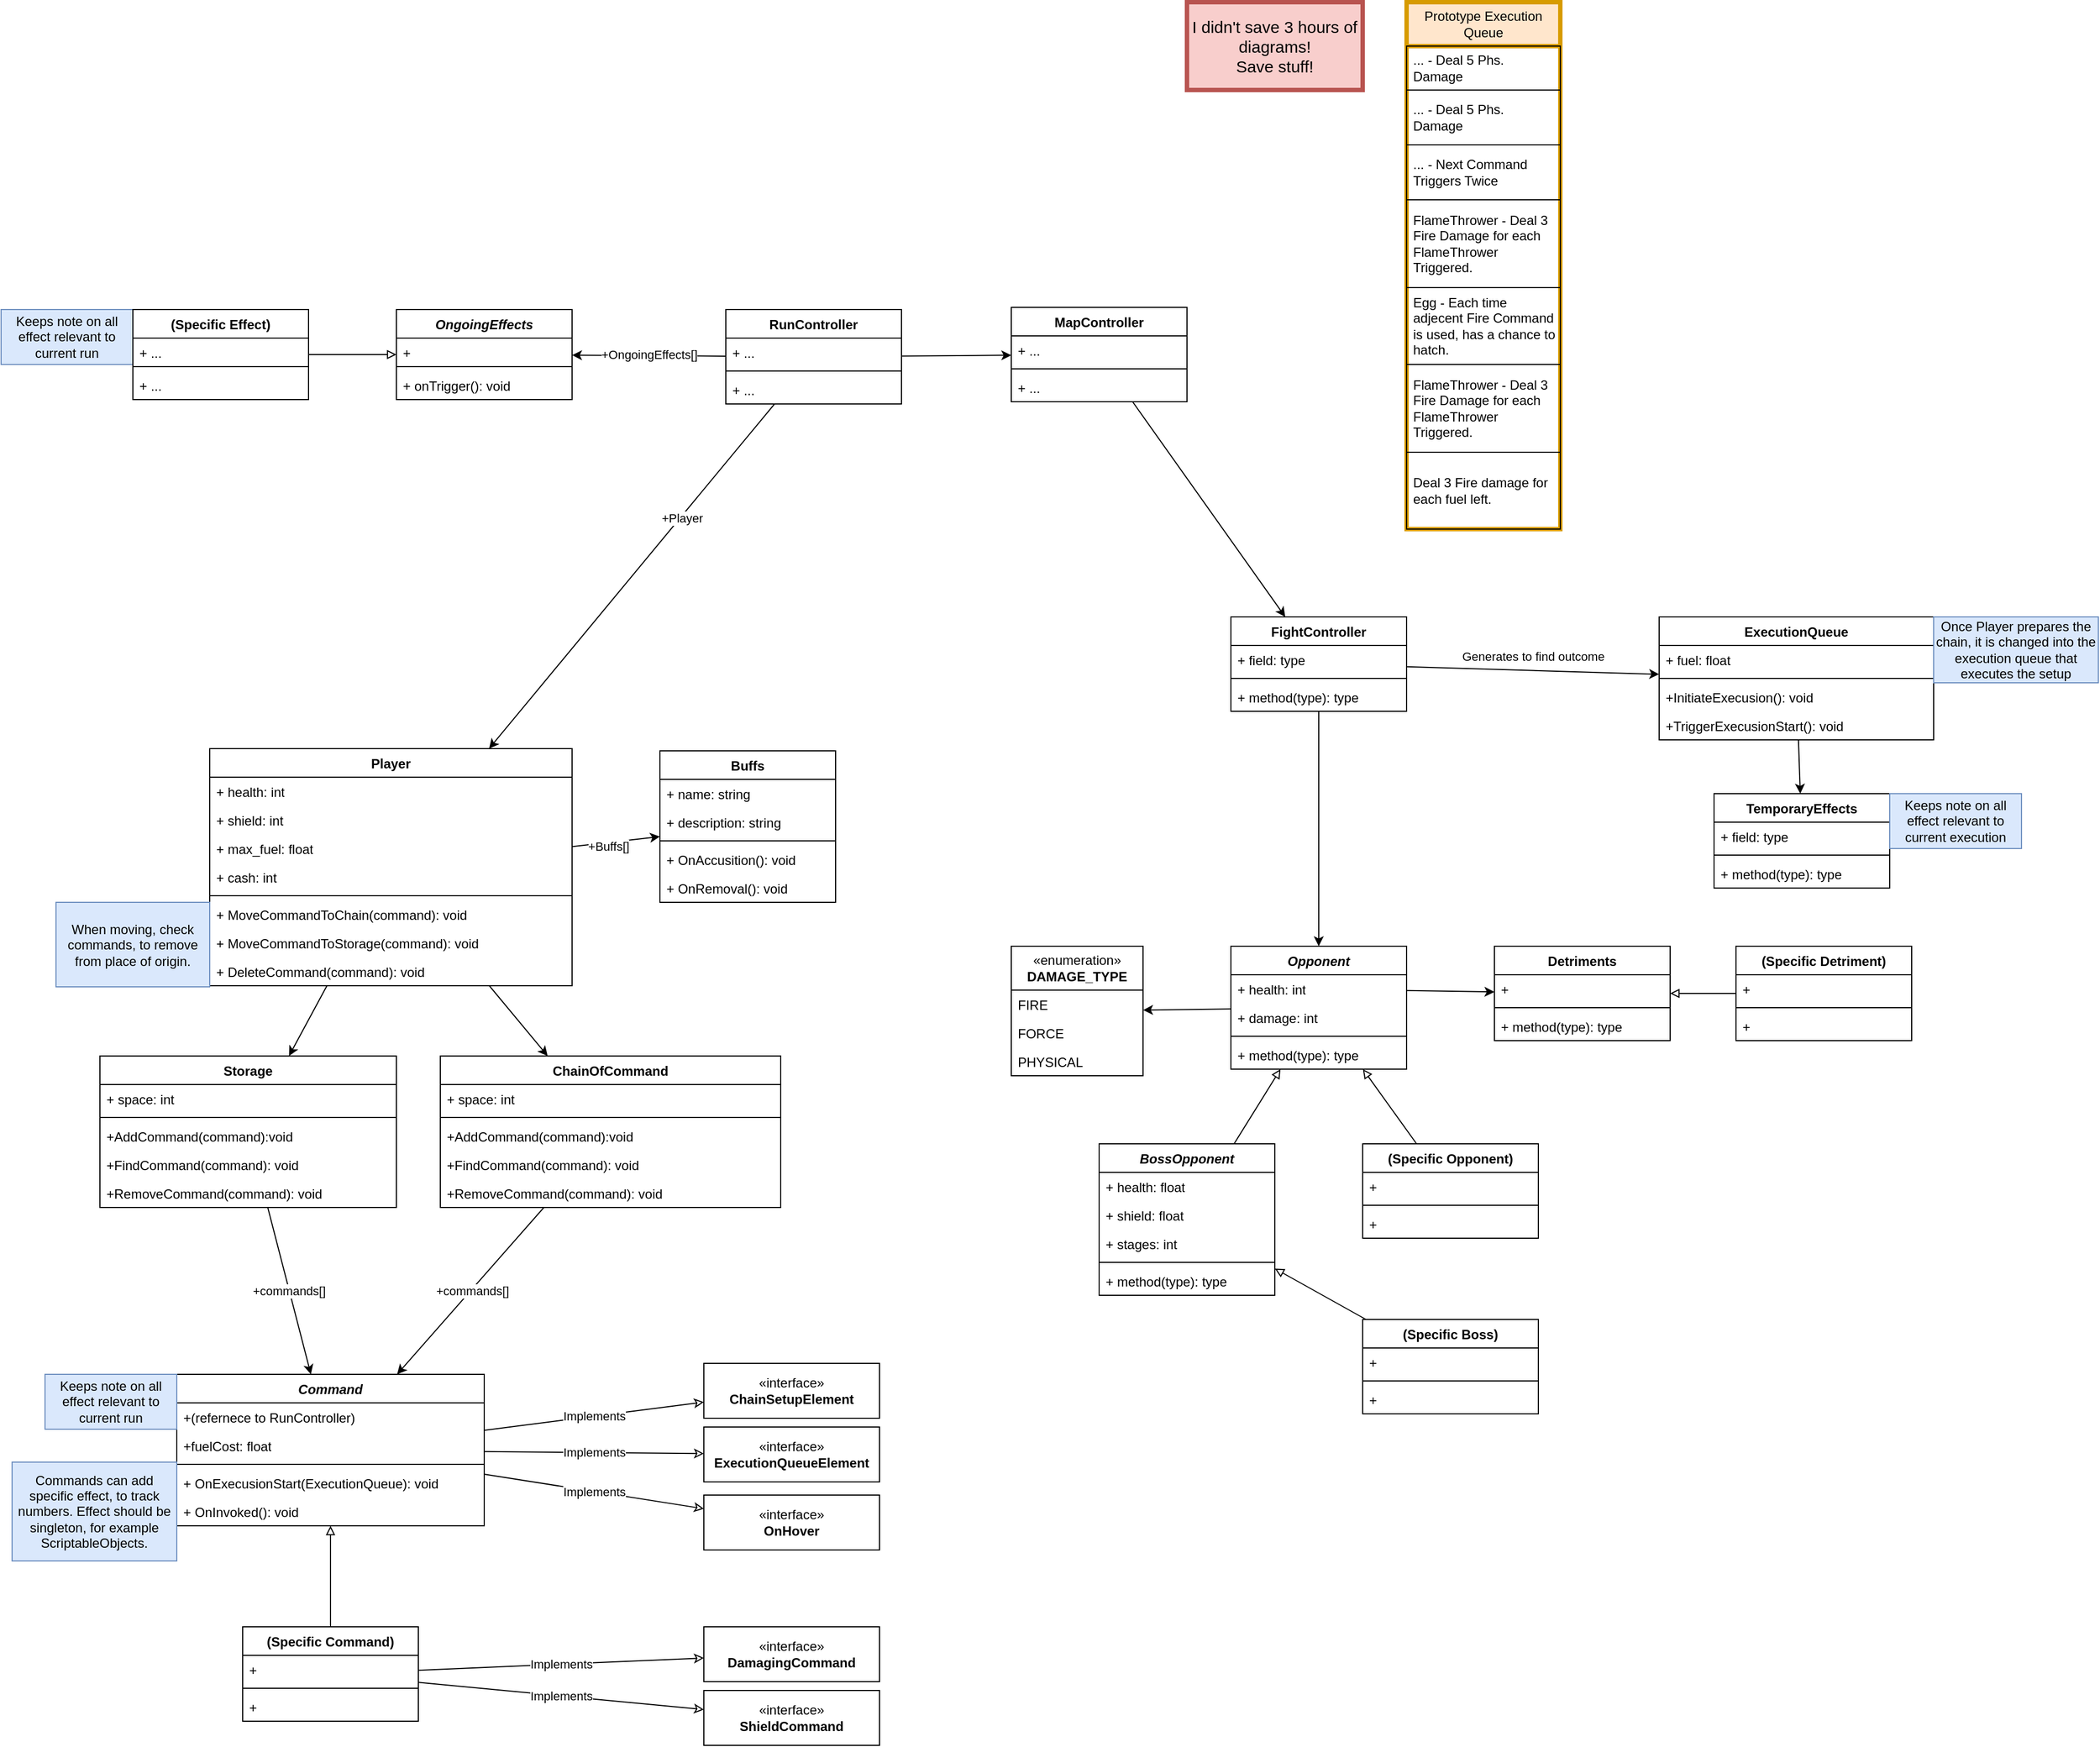 <mxfile version="26.2.9">
  <diagram name="Page-1" id="Q0dL1nY2zGRgUgsLCBUa">
    <mxGraphModel dx="3485" dy="2049" grid="1" gridSize="10" guides="1" tooltips="1" connect="1" arrows="1" fold="1" page="1" pageScale="1" pageWidth="850" pageHeight="1100" math="0" shadow="0">
      <root>
        <mxCell id="0" />
        <mxCell id="1" parent="0" />
        <mxCell id="ZTXEeFlOowGVAZcSI6sb-30" style="rounded=0;orthogonalLoop=1;jettySize=auto;html=1;" edge="1" parent="1" source="gMu1ORTqsSVO2KnYUncU-2" target="gMu1ORTqsSVO2KnYUncU-6">
          <mxGeometry relative="1" as="geometry" />
        </mxCell>
        <mxCell id="gMu1ORTqsSVO2KnYUncU-2" value="ExecutionQueue" style="swimlane;fontStyle=1;align=center;verticalAlign=top;childLayout=stackLayout;horizontal=1;startSize=26;horizontalStack=0;resizeParent=1;resizeParentMax=0;resizeLast=0;collapsible=1;marginBottom=0;whiteSpace=wrap;html=1;" parent="1" vertex="1">
          <mxGeometry x="550" y="520" width="250" height="112" as="geometry" />
        </mxCell>
        <mxCell id="gMu1ORTqsSVO2KnYUncU-3" value="+ fuel: float" style="text;strokeColor=none;fillColor=none;align=left;verticalAlign=top;spacingLeft=4;spacingRight=4;overflow=hidden;rotatable=0;points=[[0,0.5],[1,0.5]];portConstraint=eastwest;whiteSpace=wrap;html=1;" parent="gMu1ORTqsSVO2KnYUncU-2" vertex="1">
          <mxGeometry y="26" width="250" height="26" as="geometry" />
        </mxCell>
        <mxCell id="gMu1ORTqsSVO2KnYUncU-4" value="" style="line;strokeWidth=1;fillColor=none;align=left;verticalAlign=middle;spacingTop=-1;spacingLeft=3;spacingRight=3;rotatable=0;labelPosition=right;points=[];portConstraint=eastwest;strokeColor=inherit;" parent="gMu1ORTqsSVO2KnYUncU-2" vertex="1">
          <mxGeometry y="52" width="250" height="8" as="geometry" />
        </mxCell>
        <mxCell id="ZTXEeFlOowGVAZcSI6sb-95" value="+InitiateExecusion(): void" style="text;strokeColor=none;fillColor=none;align=left;verticalAlign=top;spacingLeft=4;spacingRight=4;overflow=hidden;rotatable=0;points=[[0,0.5],[1,0.5]];portConstraint=eastwest;whiteSpace=wrap;html=1;" vertex="1" parent="gMu1ORTqsSVO2KnYUncU-2">
          <mxGeometry y="60" width="250" height="26" as="geometry" />
        </mxCell>
        <mxCell id="gMu1ORTqsSVO2KnYUncU-5" value="+TriggerExecusionStart(): void" style="text;strokeColor=none;fillColor=none;align=left;verticalAlign=top;spacingLeft=4;spacingRight=4;overflow=hidden;rotatable=0;points=[[0,0.5],[1,0.5]];portConstraint=eastwest;whiteSpace=wrap;html=1;" parent="gMu1ORTqsSVO2KnYUncU-2" vertex="1">
          <mxGeometry y="86" width="250" height="26" as="geometry" />
        </mxCell>
        <mxCell id="gMu1ORTqsSVO2KnYUncU-6" value="&lt;div&gt;TemporaryEffects&lt;/div&gt;" style="swimlane;fontStyle=1;align=center;verticalAlign=top;childLayout=stackLayout;horizontal=1;startSize=26;horizontalStack=0;resizeParent=1;resizeParentMax=0;resizeLast=0;collapsible=1;marginBottom=0;whiteSpace=wrap;html=1;" parent="1" vertex="1">
          <mxGeometry x="600" y="681" width="160" height="86" as="geometry" />
        </mxCell>
        <mxCell id="gMu1ORTqsSVO2KnYUncU-7" value="+ field: type" style="text;strokeColor=none;fillColor=none;align=left;verticalAlign=top;spacingLeft=4;spacingRight=4;overflow=hidden;rotatable=0;points=[[0,0.5],[1,0.5]];portConstraint=eastwest;whiteSpace=wrap;html=1;" parent="gMu1ORTqsSVO2KnYUncU-6" vertex="1">
          <mxGeometry y="26" width="160" height="26" as="geometry" />
        </mxCell>
        <mxCell id="gMu1ORTqsSVO2KnYUncU-8" value="" style="line;strokeWidth=1;fillColor=none;align=left;verticalAlign=middle;spacingTop=-1;spacingLeft=3;spacingRight=3;rotatable=0;labelPosition=right;points=[];portConstraint=eastwest;strokeColor=inherit;" parent="gMu1ORTqsSVO2KnYUncU-6" vertex="1">
          <mxGeometry y="52" width="160" height="8" as="geometry" />
        </mxCell>
        <mxCell id="gMu1ORTqsSVO2KnYUncU-9" value="+ method(type): type" style="text;strokeColor=none;fillColor=none;align=left;verticalAlign=top;spacingLeft=4;spacingRight=4;overflow=hidden;rotatable=0;points=[[0,0.5],[1,0.5]];portConstraint=eastwest;whiteSpace=wrap;html=1;" parent="gMu1ORTqsSVO2KnYUncU-6" vertex="1">
          <mxGeometry y="60" width="160" height="26" as="geometry" />
        </mxCell>
        <mxCell id="ZTXEeFlOowGVAZcSI6sb-26" style="rounded=0;orthogonalLoop=1;jettySize=auto;html=1;" edge="1" parent="1" source="gMu1ORTqsSVO2KnYUncU-10" target="DHiXAqFISTobGFmNKXlk-15">
          <mxGeometry relative="1" as="geometry" />
        </mxCell>
        <mxCell id="ZTXEeFlOowGVAZcSI6sb-90" value="+commands[]" style="edgeLabel;html=1;align=center;verticalAlign=middle;resizable=0;points=[];" vertex="1" connectable="0" parent="ZTXEeFlOowGVAZcSI6sb-26">
          <mxGeometry x="-0.005" y="1" relative="1" as="geometry">
            <mxPoint as="offset" />
          </mxGeometry>
        </mxCell>
        <mxCell id="gMu1ORTqsSVO2KnYUncU-10" value="ChainOfCommand" style="swimlane;fontStyle=1;align=center;verticalAlign=top;childLayout=stackLayout;horizontal=1;startSize=26;horizontalStack=0;resizeParent=1;resizeParentMax=0;resizeLast=0;collapsible=1;marginBottom=0;whiteSpace=wrap;html=1;" parent="1" vertex="1">
          <mxGeometry x="-560" y="920" width="310" height="138" as="geometry" />
        </mxCell>
        <mxCell id="gMu1ORTqsSVO2KnYUncU-20" value="+ space: int" style="text;strokeColor=none;fillColor=none;align=left;verticalAlign=top;spacingLeft=4;spacingRight=4;overflow=hidden;rotatable=0;points=[[0,0.5],[1,0.5]];portConstraint=eastwest;whiteSpace=wrap;html=1;" parent="gMu1ORTqsSVO2KnYUncU-10" vertex="1">
          <mxGeometry y="26" width="310" height="26" as="geometry" />
        </mxCell>
        <mxCell id="gMu1ORTqsSVO2KnYUncU-12" value="" style="line;strokeWidth=1;fillColor=none;align=left;verticalAlign=middle;spacingTop=-1;spacingLeft=3;spacingRight=3;rotatable=0;labelPosition=right;points=[];portConstraint=eastwest;strokeColor=inherit;" parent="gMu1ORTqsSVO2KnYUncU-10" vertex="1">
          <mxGeometry y="52" width="310" height="8" as="geometry" />
        </mxCell>
        <mxCell id="ZTXEeFlOowGVAZcSI6sb-91" value="+AddCommand(command):void" style="text;strokeColor=none;fillColor=none;align=left;verticalAlign=top;spacingLeft=4;spacingRight=4;overflow=hidden;rotatable=0;points=[[0,0.5],[1,0.5]];portConstraint=eastwest;whiteSpace=wrap;html=1;" vertex="1" parent="gMu1ORTqsSVO2KnYUncU-10">
          <mxGeometry y="60" width="310" height="26" as="geometry" />
        </mxCell>
        <mxCell id="ZTXEeFlOowGVAZcSI6sb-94" value="+FindCommand(command): void" style="text;strokeColor=none;fillColor=none;align=left;verticalAlign=top;spacingLeft=4;spacingRight=4;overflow=hidden;rotatable=0;points=[[0,0.5],[1,0.5]];portConstraint=eastwest;whiteSpace=wrap;html=1;" vertex="1" parent="gMu1ORTqsSVO2KnYUncU-10">
          <mxGeometry y="86" width="310" height="26" as="geometry" />
        </mxCell>
        <mxCell id="gMu1ORTqsSVO2KnYUncU-13" value="+RemoveCommand(command): void" style="text;strokeColor=none;fillColor=none;align=left;verticalAlign=top;spacingLeft=4;spacingRight=4;overflow=hidden;rotatable=0;points=[[0,0.5],[1,0.5]];portConstraint=eastwest;whiteSpace=wrap;html=1;" parent="gMu1ORTqsSVO2KnYUncU-10" vertex="1">
          <mxGeometry y="112" width="310" height="26" as="geometry" />
        </mxCell>
        <mxCell id="gMu1ORTqsSVO2KnYUncU-14" value="I didn&#39;t save 3 hours of diagrams! &lt;br&gt;Save stuff!" style="html=1;whiteSpace=wrap;fillColor=#f8cecc;strokeColor=#b85450;strokeWidth=4;fontSize=15;" parent="1" vertex="1">
          <mxGeometry x="120" y="-40" width="160" height="80" as="geometry" />
        </mxCell>
        <mxCell id="ZTXEeFlOowGVAZcSI6sb-9" style="rounded=0;orthogonalLoop=1;jettySize=auto;html=1;" edge="1" parent="1" source="gMu1ORTqsSVO2KnYUncU-15" target="gMu1ORTqsSVO2KnYUncU-31">
          <mxGeometry relative="1" as="geometry" />
        </mxCell>
        <mxCell id="ZTXEeFlOowGVAZcSI6sb-29" value="Generates to find outcome " style="rounded=0;orthogonalLoop=1;jettySize=auto;html=1;" edge="1" parent="1" source="gMu1ORTqsSVO2KnYUncU-15" target="gMu1ORTqsSVO2KnYUncU-2">
          <mxGeometry y="13" relative="1" as="geometry">
            <mxPoint as="offset" />
          </mxGeometry>
        </mxCell>
        <mxCell id="gMu1ORTqsSVO2KnYUncU-15" value="FightController" style="swimlane;fontStyle=1;align=center;verticalAlign=top;childLayout=stackLayout;horizontal=1;startSize=26;horizontalStack=0;resizeParent=1;resizeParentMax=0;resizeLast=0;collapsible=1;marginBottom=0;whiteSpace=wrap;html=1;" parent="1" vertex="1">
          <mxGeometry x="160" y="520" width="160" height="86" as="geometry" />
        </mxCell>
        <mxCell id="gMu1ORTqsSVO2KnYUncU-16" value="+ field: type" style="text;strokeColor=none;fillColor=none;align=left;verticalAlign=top;spacingLeft=4;spacingRight=4;overflow=hidden;rotatable=0;points=[[0,0.5],[1,0.5]];portConstraint=eastwest;whiteSpace=wrap;html=1;" parent="gMu1ORTqsSVO2KnYUncU-15" vertex="1">
          <mxGeometry y="26" width="160" height="26" as="geometry" />
        </mxCell>
        <mxCell id="gMu1ORTqsSVO2KnYUncU-17" value="" style="line;strokeWidth=1;fillColor=none;align=left;verticalAlign=middle;spacingTop=-1;spacingLeft=3;spacingRight=3;rotatable=0;labelPosition=right;points=[];portConstraint=eastwest;strokeColor=inherit;" parent="gMu1ORTqsSVO2KnYUncU-15" vertex="1">
          <mxGeometry y="52" width="160" height="8" as="geometry" />
        </mxCell>
        <mxCell id="gMu1ORTqsSVO2KnYUncU-18" value="+ method(type): type" style="text;strokeColor=none;fillColor=none;align=left;verticalAlign=top;spacingLeft=4;spacingRight=4;overflow=hidden;rotatable=0;points=[[0,0.5],[1,0.5]];portConstraint=eastwest;whiteSpace=wrap;html=1;" parent="gMu1ORTqsSVO2KnYUncU-15" vertex="1">
          <mxGeometry y="60" width="160" height="26" as="geometry" />
        </mxCell>
        <mxCell id="ZTXEeFlOowGVAZcSI6sb-25" value="+commands[]" style="rounded=0;orthogonalLoop=1;jettySize=auto;html=1;" edge="1" parent="1" source="gMu1ORTqsSVO2KnYUncU-19" target="DHiXAqFISTobGFmNKXlk-15">
          <mxGeometry relative="1" as="geometry" />
        </mxCell>
        <mxCell id="gMu1ORTqsSVO2KnYUncU-19" value="Storage" style="swimlane;fontStyle=1;align=center;verticalAlign=top;childLayout=stackLayout;horizontal=1;startSize=26;horizontalStack=0;resizeParent=1;resizeParentMax=0;resizeLast=0;collapsible=1;marginBottom=0;whiteSpace=wrap;html=1;" parent="1" vertex="1">
          <mxGeometry x="-870" y="920" width="270" height="138" as="geometry" />
        </mxCell>
        <mxCell id="DHiXAqFISTobGFmNKXlk-23" value="+ space: int" style="text;strokeColor=none;fillColor=none;align=left;verticalAlign=top;spacingLeft=4;spacingRight=4;overflow=hidden;rotatable=0;points=[[0,0.5],[1,0.5]];portConstraint=eastwest;whiteSpace=wrap;html=1;" parent="gMu1ORTqsSVO2KnYUncU-19" vertex="1">
          <mxGeometry y="26" width="270" height="26" as="geometry" />
        </mxCell>
        <mxCell id="gMu1ORTqsSVO2KnYUncU-21" value="" style="line;strokeWidth=1;fillColor=none;align=left;verticalAlign=middle;spacingTop=-1;spacingLeft=3;spacingRight=3;rotatable=0;labelPosition=right;points=[];portConstraint=eastwest;strokeColor=inherit;" parent="gMu1ORTqsSVO2KnYUncU-19" vertex="1">
          <mxGeometry y="52" width="270" height="8" as="geometry" />
        </mxCell>
        <mxCell id="gMu1ORTqsSVO2KnYUncU-22" value="+AddCommand(command):void" style="text;strokeColor=none;fillColor=none;align=left;verticalAlign=top;spacingLeft=4;spacingRight=4;overflow=hidden;rotatable=0;points=[[0,0.5],[1,0.5]];portConstraint=eastwest;whiteSpace=wrap;html=1;" parent="gMu1ORTqsSVO2KnYUncU-19" vertex="1">
          <mxGeometry y="60" width="270" height="26" as="geometry" />
        </mxCell>
        <mxCell id="ZTXEeFlOowGVAZcSI6sb-92" value="+FindCommand(command): void" style="text;strokeColor=none;fillColor=none;align=left;verticalAlign=top;spacingLeft=4;spacingRight=4;overflow=hidden;rotatable=0;points=[[0,0.5],[1,0.5]];portConstraint=eastwest;whiteSpace=wrap;html=1;" vertex="1" parent="gMu1ORTqsSVO2KnYUncU-19">
          <mxGeometry y="86" width="270" height="26" as="geometry" />
        </mxCell>
        <mxCell id="ZTXEeFlOowGVAZcSI6sb-93" value="+RemoveCommand(command): void" style="text;strokeColor=none;fillColor=none;align=left;verticalAlign=top;spacingLeft=4;spacingRight=4;overflow=hidden;rotatable=0;points=[[0,0.5],[1,0.5]];portConstraint=eastwest;whiteSpace=wrap;html=1;" vertex="1" parent="gMu1ORTqsSVO2KnYUncU-19">
          <mxGeometry y="112" width="270" height="26" as="geometry" />
        </mxCell>
        <mxCell id="ZTXEeFlOowGVAZcSI6sb-27" style="rounded=0;orthogonalLoop=1;jettySize=auto;html=1;" edge="1" parent="1" source="gMu1ORTqsSVO2KnYUncU-31" target="DHiXAqFISTobGFmNKXlk-9">
          <mxGeometry relative="1" as="geometry" />
        </mxCell>
        <mxCell id="gMu1ORTqsSVO2KnYUncU-31" value="&lt;i&gt;Opponent&lt;/i&gt;" style="swimlane;fontStyle=1;align=center;verticalAlign=top;childLayout=stackLayout;horizontal=1;startSize=26;horizontalStack=0;resizeParent=1;resizeParentMax=0;resizeLast=0;collapsible=1;marginBottom=0;whiteSpace=wrap;html=1;" parent="1" vertex="1">
          <mxGeometry x="160" y="820" width="160" height="112" as="geometry" />
        </mxCell>
        <mxCell id="gMu1ORTqsSVO2KnYUncU-32" value="+ health: int" style="text;strokeColor=none;fillColor=none;align=left;verticalAlign=top;spacingLeft=4;spacingRight=4;overflow=hidden;rotatable=0;points=[[0,0.5],[1,0.5]];portConstraint=eastwest;whiteSpace=wrap;html=1;" parent="gMu1ORTqsSVO2KnYUncU-31" vertex="1">
          <mxGeometry y="26" width="160" height="26" as="geometry" />
        </mxCell>
        <mxCell id="DHiXAqFISTobGFmNKXlk-8" value="+ damage: int" style="text;strokeColor=none;fillColor=none;align=left;verticalAlign=top;spacingLeft=4;spacingRight=4;overflow=hidden;rotatable=0;points=[[0,0.5],[1,0.5]];portConstraint=eastwest;whiteSpace=wrap;html=1;" parent="gMu1ORTqsSVO2KnYUncU-31" vertex="1">
          <mxGeometry y="52" width="160" height="26" as="geometry" />
        </mxCell>
        <mxCell id="gMu1ORTqsSVO2KnYUncU-33" value="" style="line;strokeWidth=1;fillColor=none;align=left;verticalAlign=middle;spacingTop=-1;spacingLeft=3;spacingRight=3;rotatable=0;labelPosition=right;points=[];portConstraint=eastwest;strokeColor=inherit;" parent="gMu1ORTqsSVO2KnYUncU-31" vertex="1">
          <mxGeometry y="78" width="160" height="8" as="geometry" />
        </mxCell>
        <mxCell id="gMu1ORTqsSVO2KnYUncU-34" value="+ method(type): type" style="text;strokeColor=none;fillColor=none;align=left;verticalAlign=top;spacingLeft=4;spacingRight=4;overflow=hidden;rotatable=0;points=[[0,0.5],[1,0.5]];portConstraint=eastwest;whiteSpace=wrap;html=1;" parent="gMu1ORTqsSVO2KnYUncU-31" vertex="1">
          <mxGeometry y="86" width="160" height="26" as="geometry" />
        </mxCell>
        <mxCell id="ZTXEeFlOowGVAZcSI6sb-22" style="rounded=0;orthogonalLoop=1;jettySize=auto;html=1;" edge="1" parent="1" source="gMu1ORTqsSVO2KnYUncU-35" target="DHiXAqFISTobGFmNKXlk-24">
          <mxGeometry relative="1" as="geometry" />
        </mxCell>
        <mxCell id="ZTXEeFlOowGVAZcSI6sb-89" value="+Buffs[]" style="edgeLabel;html=1;align=center;verticalAlign=middle;resizable=0;points=[];" vertex="1" connectable="0" parent="ZTXEeFlOowGVAZcSI6sb-22">
          <mxGeometry x="-0.191" y="-3" relative="1" as="geometry">
            <mxPoint as="offset" />
          </mxGeometry>
        </mxCell>
        <mxCell id="ZTXEeFlOowGVAZcSI6sb-23" style="rounded=0;orthogonalLoop=1;jettySize=auto;html=1;" edge="1" parent="1" source="gMu1ORTqsSVO2KnYUncU-35" target="gMu1ORTqsSVO2KnYUncU-19">
          <mxGeometry relative="1" as="geometry" />
        </mxCell>
        <mxCell id="ZTXEeFlOowGVAZcSI6sb-24" style="rounded=0;orthogonalLoop=1;jettySize=auto;html=1;" edge="1" parent="1" source="gMu1ORTqsSVO2KnYUncU-35" target="gMu1ORTqsSVO2KnYUncU-10">
          <mxGeometry relative="1" as="geometry" />
        </mxCell>
        <mxCell id="gMu1ORTqsSVO2KnYUncU-35" value="&lt;div&gt;Player&lt;/div&gt;" style="swimlane;fontStyle=1;align=center;verticalAlign=top;childLayout=stackLayout;horizontal=1;startSize=26;horizontalStack=0;resizeParent=1;resizeParentMax=0;resizeLast=0;collapsible=1;marginBottom=0;whiteSpace=wrap;html=1;" parent="1" vertex="1">
          <mxGeometry x="-770" y="640" width="330" height="216" as="geometry" />
        </mxCell>
        <mxCell id="DHiXAqFISTobGFmNKXlk-20" value="+ health: int" style="text;strokeColor=none;fillColor=none;align=left;verticalAlign=top;spacingLeft=4;spacingRight=4;overflow=hidden;rotatable=0;points=[[0,0.5],[1,0.5]];portConstraint=eastwest;whiteSpace=wrap;html=1;" parent="gMu1ORTqsSVO2KnYUncU-35" vertex="1">
          <mxGeometry y="26" width="330" height="26" as="geometry" />
        </mxCell>
        <mxCell id="DHiXAqFISTobGFmNKXlk-22" value="+ shield: int" style="text;strokeColor=none;fillColor=none;align=left;verticalAlign=top;spacingLeft=4;spacingRight=4;overflow=hidden;rotatable=0;points=[[0,0.5],[1,0.5]];portConstraint=eastwest;whiteSpace=wrap;html=1;" parent="gMu1ORTqsSVO2KnYUncU-35" vertex="1">
          <mxGeometry y="52" width="330" height="26" as="geometry" />
        </mxCell>
        <mxCell id="DHiXAqFISTobGFmNKXlk-21" value="+ max_fuel: float" style="text;strokeColor=none;fillColor=none;align=left;verticalAlign=top;spacingLeft=4;spacingRight=4;overflow=hidden;rotatable=0;points=[[0,0.5],[1,0.5]];portConstraint=eastwest;whiteSpace=wrap;html=1;" parent="gMu1ORTqsSVO2KnYUncU-35" vertex="1">
          <mxGeometry y="78" width="330" height="26" as="geometry" />
        </mxCell>
        <mxCell id="gMu1ORTqsSVO2KnYUncU-36" value="+ cash: int" style="text;strokeColor=none;fillColor=none;align=left;verticalAlign=top;spacingLeft=4;spacingRight=4;overflow=hidden;rotatable=0;points=[[0,0.5],[1,0.5]];portConstraint=eastwest;whiteSpace=wrap;html=1;" parent="gMu1ORTqsSVO2KnYUncU-35" vertex="1">
          <mxGeometry y="104" width="330" height="26" as="geometry" />
        </mxCell>
        <mxCell id="gMu1ORTqsSVO2KnYUncU-37" value="" style="line;strokeWidth=1;fillColor=none;align=left;verticalAlign=middle;spacingTop=-1;spacingLeft=3;spacingRight=3;rotatable=0;labelPosition=right;points=[];portConstraint=eastwest;strokeColor=inherit;" parent="gMu1ORTqsSVO2KnYUncU-35" vertex="1">
          <mxGeometry y="130" width="330" height="8" as="geometry" />
        </mxCell>
        <mxCell id="ZTXEeFlOowGVAZcSI6sb-111" value="+ MoveCommandToChain(command): void" style="text;strokeColor=none;fillColor=none;align=left;verticalAlign=top;spacingLeft=4;spacingRight=4;overflow=hidden;rotatable=0;points=[[0,0.5],[1,0.5]];portConstraint=eastwest;whiteSpace=wrap;html=1;" vertex="1" parent="gMu1ORTqsSVO2KnYUncU-35">
          <mxGeometry y="138" width="330" height="26" as="geometry" />
        </mxCell>
        <mxCell id="gMu1ORTqsSVO2KnYUncU-38" value="+ MoveCommandToStorage(command): void" style="text;strokeColor=none;fillColor=none;align=left;verticalAlign=top;spacingLeft=4;spacingRight=4;overflow=hidden;rotatable=0;points=[[0,0.5],[1,0.5]];portConstraint=eastwest;whiteSpace=wrap;html=1;" parent="gMu1ORTqsSVO2KnYUncU-35" vertex="1">
          <mxGeometry y="164" width="330" height="26" as="geometry" />
        </mxCell>
        <mxCell id="ZTXEeFlOowGVAZcSI6sb-112" value="+ DeleteCommand(command): void" style="text;strokeColor=none;fillColor=none;align=left;verticalAlign=top;spacingLeft=4;spacingRight=4;overflow=hidden;rotatable=0;points=[[0,0.5],[1,0.5]];portConstraint=eastwest;whiteSpace=wrap;html=1;" vertex="1" parent="gMu1ORTqsSVO2KnYUncU-35">
          <mxGeometry y="190" width="330" height="26" as="geometry" />
        </mxCell>
        <mxCell id="gMu1ORTqsSVO2KnYUncU-39" value="&lt;div&gt;&lt;i&gt;OngoingEffects&lt;/i&gt;&lt;/div&gt;" style="swimlane;fontStyle=1;align=center;verticalAlign=top;childLayout=stackLayout;horizontal=1;startSize=26;horizontalStack=0;resizeParent=1;resizeParentMax=0;resizeLast=0;collapsible=1;marginBottom=0;whiteSpace=wrap;html=1;" parent="1" vertex="1">
          <mxGeometry x="-600" y="240" width="160" height="82" as="geometry" />
        </mxCell>
        <mxCell id="gMu1ORTqsSVO2KnYUncU-40" value="+" style="text;strokeColor=none;fillColor=none;align=left;verticalAlign=top;spacingLeft=4;spacingRight=4;overflow=hidden;rotatable=0;points=[[0,0.5],[1,0.5]];portConstraint=eastwest;whiteSpace=wrap;html=1;" parent="gMu1ORTqsSVO2KnYUncU-39" vertex="1">
          <mxGeometry y="26" width="160" height="22" as="geometry" />
        </mxCell>
        <mxCell id="gMu1ORTqsSVO2KnYUncU-41" value="" style="line;strokeWidth=1;fillColor=none;align=left;verticalAlign=middle;spacingTop=-1;spacingLeft=3;spacingRight=3;rotatable=0;labelPosition=right;points=[];portConstraint=eastwest;strokeColor=inherit;" parent="gMu1ORTqsSVO2KnYUncU-39" vertex="1">
          <mxGeometry y="48" width="160" height="8" as="geometry" />
        </mxCell>
        <mxCell id="gMu1ORTqsSVO2KnYUncU-42" value="+ onTrigger(): void" style="text;strokeColor=none;fillColor=none;align=left;verticalAlign=top;spacingLeft=4;spacingRight=4;overflow=hidden;rotatable=0;points=[[0,0.5],[1,0.5]];portConstraint=eastwest;whiteSpace=wrap;html=1;" parent="gMu1ORTqsSVO2KnYUncU-39" vertex="1">
          <mxGeometry y="56" width="160" height="26" as="geometry" />
        </mxCell>
        <mxCell id="gMu1ORTqsSVO2KnYUncU-43" value="Keeps note on all effect relevant to current execution" style="html=1;whiteSpace=wrap;fillColor=#dae8fc;strokeColor=#6c8ebf;" parent="1" vertex="1">
          <mxGeometry x="760" y="681" width="120" height="50" as="geometry" />
        </mxCell>
        <mxCell id="gMu1ORTqsSVO2KnYUncU-44" value="Keeps note on all effect relevant to current run" style="html=1;whiteSpace=wrap;fillColor=#dae8fc;strokeColor=#6c8ebf;" parent="1" vertex="1">
          <mxGeometry x="-960" y="240" width="120" height="50" as="geometry" />
        </mxCell>
        <mxCell id="ZTXEeFlOowGVAZcSI6sb-21" style="rounded=0;orthogonalLoop=1;jettySize=auto;html=1;endArrow=block;endFill=0;" edge="1" parent="1" source="DHiXAqFISTobGFmNKXlk-1" target="gMu1ORTqsSVO2KnYUncU-31">
          <mxGeometry relative="1" as="geometry" />
        </mxCell>
        <mxCell id="DHiXAqFISTobGFmNKXlk-1" value="&lt;i&gt;BossOpponent&lt;/i&gt;" style="swimlane;fontStyle=1;align=center;verticalAlign=top;childLayout=stackLayout;horizontal=1;startSize=26;horizontalStack=0;resizeParent=1;resizeParentMax=0;resizeLast=0;collapsible=1;marginBottom=0;whiteSpace=wrap;html=1;" parent="1" vertex="1">
          <mxGeometry x="40" y="1000" width="160" height="138" as="geometry" />
        </mxCell>
        <mxCell id="DHiXAqFISTobGFmNKXlk-6" value="+ health: float" style="text;strokeColor=none;fillColor=none;align=left;verticalAlign=top;spacingLeft=4;spacingRight=4;overflow=hidden;rotatable=0;points=[[0,0.5],[1,0.5]];portConstraint=eastwest;whiteSpace=wrap;html=1;" parent="DHiXAqFISTobGFmNKXlk-1" vertex="1">
          <mxGeometry y="26" width="160" height="26" as="geometry" />
        </mxCell>
        <mxCell id="DHiXAqFISTobGFmNKXlk-5" value="+ shield: float" style="text;strokeColor=none;fillColor=none;align=left;verticalAlign=top;spacingLeft=4;spacingRight=4;overflow=hidden;rotatable=0;points=[[0,0.5],[1,0.5]];portConstraint=eastwest;whiteSpace=wrap;html=1;" parent="DHiXAqFISTobGFmNKXlk-1" vertex="1">
          <mxGeometry y="52" width="160" height="26" as="geometry" />
        </mxCell>
        <mxCell id="DHiXAqFISTobGFmNKXlk-7" value="+ stages: int" style="text;strokeColor=none;fillColor=none;align=left;verticalAlign=top;spacingLeft=4;spacingRight=4;overflow=hidden;rotatable=0;points=[[0,0.5],[1,0.5]];portConstraint=eastwest;whiteSpace=wrap;html=1;" parent="DHiXAqFISTobGFmNKXlk-1" vertex="1">
          <mxGeometry y="78" width="160" height="26" as="geometry" />
        </mxCell>
        <mxCell id="DHiXAqFISTobGFmNKXlk-3" value="" style="line;strokeWidth=1;fillColor=none;align=left;verticalAlign=middle;spacingTop=-1;spacingLeft=3;spacingRight=3;rotatable=0;labelPosition=right;points=[];portConstraint=eastwest;strokeColor=inherit;" parent="DHiXAqFISTobGFmNKXlk-1" vertex="1">
          <mxGeometry y="104" width="160" height="8" as="geometry" />
        </mxCell>
        <mxCell id="DHiXAqFISTobGFmNKXlk-4" value="+ method(type): type" style="text;strokeColor=none;fillColor=none;align=left;verticalAlign=top;spacingLeft=4;spacingRight=4;overflow=hidden;rotatable=0;points=[[0,0.5],[1,0.5]];portConstraint=eastwest;whiteSpace=wrap;html=1;" parent="DHiXAqFISTobGFmNKXlk-1" vertex="1">
          <mxGeometry y="112" width="160" height="26" as="geometry" />
        </mxCell>
        <mxCell id="DHiXAqFISTobGFmNKXlk-9" value="«enumeration»&lt;br&gt;&lt;b&gt;DAMAGE_TYPE&lt;/b&gt;" style="swimlane;fontStyle=0;childLayout=stackLayout;horizontal=1;startSize=40;fillColor=none;horizontalStack=0;resizeParent=1;resizeParentMax=0;resizeLast=0;collapsible=1;marginBottom=0;whiteSpace=wrap;html=1;" parent="1" vertex="1">
          <mxGeometry x="-40" y="820" width="120" height="118" as="geometry" />
        </mxCell>
        <mxCell id="DHiXAqFISTobGFmNKXlk-10" value="FIRE" style="text;strokeColor=none;fillColor=none;align=left;verticalAlign=top;spacingLeft=4;spacingRight=4;overflow=hidden;rotatable=0;points=[[0,0.5],[1,0.5]];portConstraint=eastwest;whiteSpace=wrap;html=1;" parent="DHiXAqFISTobGFmNKXlk-9" vertex="1">
          <mxGeometry y="40" width="120" height="26" as="geometry" />
        </mxCell>
        <mxCell id="DHiXAqFISTobGFmNKXlk-11" value="FORCE" style="text;strokeColor=none;fillColor=none;align=left;verticalAlign=top;spacingLeft=4;spacingRight=4;overflow=hidden;rotatable=0;points=[[0,0.5],[1,0.5]];portConstraint=eastwest;whiteSpace=wrap;html=1;" parent="DHiXAqFISTobGFmNKXlk-9" vertex="1">
          <mxGeometry y="66" width="120" height="26" as="geometry" />
        </mxCell>
        <mxCell id="DHiXAqFISTobGFmNKXlk-12" value="PHYSICAL" style="text;strokeColor=none;fillColor=none;align=left;verticalAlign=top;spacingLeft=4;spacingRight=4;overflow=hidden;rotatable=0;points=[[0,0.5],[1,0.5]];portConstraint=eastwest;whiteSpace=wrap;html=1;" parent="DHiXAqFISTobGFmNKXlk-9" vertex="1">
          <mxGeometry y="92" width="120" height="26" as="geometry" />
        </mxCell>
        <mxCell id="DHiXAqFISTobGFmNKXlk-15" value="&lt;i&gt;Command&lt;/i&gt;" style="swimlane;fontStyle=1;align=center;verticalAlign=top;childLayout=stackLayout;horizontal=1;startSize=26;horizontalStack=0;resizeParent=1;resizeParentMax=0;resizeLast=0;collapsible=1;marginBottom=0;whiteSpace=wrap;html=1;" parent="1" vertex="1">
          <mxGeometry x="-800" y="1210" width="280" height="138" as="geometry" />
        </mxCell>
        <mxCell id="ZTXEeFlOowGVAZcSI6sb-81" value="&lt;div&gt;+(refernece to RunController)&lt;/div&gt;" style="text;strokeColor=none;fillColor=none;align=left;verticalAlign=top;spacingLeft=4;spacingRight=4;overflow=hidden;rotatable=0;points=[[0,0.5],[1,0.5]];portConstraint=eastwest;whiteSpace=wrap;html=1;" vertex="1" parent="DHiXAqFISTobGFmNKXlk-15">
          <mxGeometry y="26" width="280" height="26" as="geometry" />
        </mxCell>
        <mxCell id="DHiXAqFISTobGFmNKXlk-16" value="+fuelCost: float" style="text;strokeColor=none;fillColor=none;align=left;verticalAlign=top;spacingLeft=4;spacingRight=4;overflow=hidden;rotatable=0;points=[[0,0.5],[1,0.5]];portConstraint=eastwest;whiteSpace=wrap;html=1;" parent="DHiXAqFISTobGFmNKXlk-15" vertex="1">
          <mxGeometry y="52" width="280" height="26" as="geometry" />
        </mxCell>
        <mxCell id="DHiXAqFISTobGFmNKXlk-17" value="" style="line;strokeWidth=1;fillColor=none;align=left;verticalAlign=middle;spacingTop=-1;spacingLeft=3;spacingRight=3;rotatable=0;labelPosition=right;points=[];portConstraint=eastwest;strokeColor=inherit;" parent="DHiXAqFISTobGFmNKXlk-15" vertex="1">
          <mxGeometry y="78" width="280" height="8" as="geometry" />
        </mxCell>
        <mxCell id="DHiXAqFISTobGFmNKXlk-44" value="+ OnExecusionStart(ExecutionQueue): void" style="text;strokeColor=none;fillColor=none;align=left;verticalAlign=top;spacingLeft=4;spacingRight=4;overflow=hidden;rotatable=0;points=[[0,0.5],[1,0.5]];portConstraint=eastwest;whiteSpace=wrap;html=1;" parent="DHiXAqFISTobGFmNKXlk-15" vertex="1">
          <mxGeometry y="86" width="280" height="26" as="geometry" />
        </mxCell>
        <mxCell id="ZTXEeFlOowGVAZcSI6sb-58" value="+ OnInvoked(): void" style="text;strokeColor=none;fillColor=none;align=left;verticalAlign=top;spacingLeft=4;spacingRight=4;overflow=hidden;rotatable=0;points=[[0,0.5],[1,0.5]];portConstraint=eastwest;whiteSpace=wrap;html=1;" vertex="1" parent="DHiXAqFISTobGFmNKXlk-15">
          <mxGeometry y="112" width="280" height="26" as="geometry" />
        </mxCell>
        <mxCell id="DHiXAqFISTobGFmNKXlk-19" value="Once Player prepares the chain, it is changed into the execution queue that executes the setup" style="html=1;whiteSpace=wrap;fillColor=#dae8fc;strokeColor=#6c8ebf;" parent="1" vertex="1">
          <mxGeometry x="800" y="520" width="150" height="60" as="geometry" />
        </mxCell>
        <mxCell id="DHiXAqFISTobGFmNKXlk-24" value="Buffs" style="swimlane;fontStyle=1;align=center;verticalAlign=top;childLayout=stackLayout;horizontal=1;startSize=26;horizontalStack=0;resizeParent=1;resizeParentMax=0;resizeLast=0;collapsible=1;marginBottom=0;whiteSpace=wrap;html=1;" parent="1" vertex="1">
          <mxGeometry x="-360" y="642" width="160" height="138" as="geometry" />
        </mxCell>
        <mxCell id="DHiXAqFISTobGFmNKXlk-25" value="+ name: string" style="text;strokeColor=none;fillColor=none;align=left;verticalAlign=top;spacingLeft=4;spacingRight=4;overflow=hidden;rotatable=0;points=[[0,0.5],[1,0.5]];portConstraint=eastwest;whiteSpace=wrap;html=1;" parent="DHiXAqFISTobGFmNKXlk-24" vertex="1">
          <mxGeometry y="26" width="160" height="26" as="geometry" />
        </mxCell>
        <mxCell id="DHiXAqFISTobGFmNKXlk-26" value="+ description: string" style="text;strokeColor=none;fillColor=none;align=left;verticalAlign=top;spacingLeft=4;spacingRight=4;overflow=hidden;rotatable=0;points=[[0,0.5],[1,0.5]];portConstraint=eastwest;whiteSpace=wrap;html=1;" parent="DHiXAqFISTobGFmNKXlk-24" vertex="1">
          <mxGeometry y="52" width="160" height="26" as="geometry" />
        </mxCell>
        <mxCell id="DHiXAqFISTobGFmNKXlk-27" value="" style="line;strokeWidth=1;fillColor=none;align=left;verticalAlign=middle;spacingTop=-1;spacingLeft=3;spacingRight=3;rotatable=0;labelPosition=right;points=[];portConstraint=eastwest;strokeColor=inherit;" parent="DHiXAqFISTobGFmNKXlk-24" vertex="1">
          <mxGeometry y="78" width="160" height="8" as="geometry" />
        </mxCell>
        <mxCell id="DHiXAqFISTobGFmNKXlk-39" value="+ OnAccusition(): void" style="text;strokeColor=none;fillColor=none;align=left;verticalAlign=top;spacingLeft=4;spacingRight=4;overflow=hidden;rotatable=0;points=[[0,0.5],[1,0.5]];portConstraint=eastwest;whiteSpace=wrap;html=1;" parent="DHiXAqFISTobGFmNKXlk-24" vertex="1">
          <mxGeometry y="86" width="160" height="26" as="geometry" />
        </mxCell>
        <mxCell id="DHiXAqFISTobGFmNKXlk-28" value="+ OnRemoval(): void" style="text;strokeColor=none;fillColor=none;align=left;verticalAlign=top;spacingLeft=4;spacingRight=4;overflow=hidden;rotatable=0;points=[[0,0.5],[1,0.5]];portConstraint=eastwest;whiteSpace=wrap;html=1;" parent="DHiXAqFISTobGFmNKXlk-24" vertex="1">
          <mxGeometry y="112" width="160" height="26" as="geometry" />
        </mxCell>
        <mxCell id="DHiXAqFISTobGFmNKXlk-29" value="Detriments" style="swimlane;fontStyle=1;align=center;verticalAlign=top;childLayout=stackLayout;horizontal=1;startSize=26;horizontalStack=0;resizeParent=1;resizeParentMax=0;resizeLast=0;collapsible=1;marginBottom=0;whiteSpace=wrap;html=1;" parent="1" vertex="1">
          <mxGeometry x="400" y="820" width="160" height="86" as="geometry" />
        </mxCell>
        <mxCell id="DHiXAqFISTobGFmNKXlk-30" value="&lt;div&gt;+&lt;/div&gt;" style="text;strokeColor=none;fillColor=none;align=left;verticalAlign=top;spacingLeft=4;spacingRight=4;overflow=hidden;rotatable=0;points=[[0,0.5],[1,0.5]];portConstraint=eastwest;whiteSpace=wrap;html=1;" parent="DHiXAqFISTobGFmNKXlk-29" vertex="1">
          <mxGeometry y="26" width="160" height="26" as="geometry" />
        </mxCell>
        <mxCell id="DHiXAqFISTobGFmNKXlk-32" value="" style="line;strokeWidth=1;fillColor=none;align=left;verticalAlign=middle;spacingTop=-1;spacingLeft=3;spacingRight=3;rotatable=0;labelPosition=right;points=[];portConstraint=eastwest;strokeColor=inherit;" parent="DHiXAqFISTobGFmNKXlk-29" vertex="1">
          <mxGeometry y="52" width="160" height="8" as="geometry" />
        </mxCell>
        <mxCell id="DHiXAqFISTobGFmNKXlk-33" value="+ method(type): type" style="text;strokeColor=none;fillColor=none;align=left;verticalAlign=top;spacingLeft=4;spacingRight=4;overflow=hidden;rotatable=0;points=[[0,0.5],[1,0.5]];portConstraint=eastwest;whiteSpace=wrap;html=1;" parent="DHiXAqFISTobGFmNKXlk-29" vertex="1">
          <mxGeometry y="60" width="160" height="26" as="geometry" />
        </mxCell>
        <mxCell id="ZTXEeFlOowGVAZcSI6sb-32" value="Implements" style="rounded=0;orthogonalLoop=1;jettySize=auto;html=1;endArrow=none;startFill=0;startArrow=classic;" edge="1" parent="1" source="DHiXAqFISTobGFmNKXlk-34" target="DHiXAqFISTobGFmNKXlk-15">
          <mxGeometry relative="1" as="geometry" />
        </mxCell>
        <mxCell id="DHiXAqFISTobGFmNKXlk-34" value="«interface»&lt;br&gt;&lt;b&gt;ChainSetupElement&lt;/b&gt;" style="html=1;whiteSpace=wrap;" parent="1" vertex="1">
          <mxGeometry x="-320" y="1200" width="160" height="50" as="geometry" />
        </mxCell>
        <mxCell id="ZTXEeFlOowGVAZcSI6sb-33" value="Implements" style="rounded=0;orthogonalLoop=1;jettySize=auto;html=1;startArrow=classic;startFill=0;endArrow=none;" edge="1" parent="1" source="DHiXAqFISTobGFmNKXlk-35" target="DHiXAqFISTobGFmNKXlk-15">
          <mxGeometry relative="1" as="geometry" />
        </mxCell>
        <mxCell id="DHiXAqFISTobGFmNKXlk-35" value="«interface»&lt;br&gt;&lt;b&gt;ExecutionQueueElement&lt;/b&gt;" style="html=1;whiteSpace=wrap;" parent="1" vertex="1">
          <mxGeometry x="-320" y="1258" width="160" height="50" as="geometry" />
        </mxCell>
        <mxCell id="ZTXEeFlOowGVAZcSI6sb-34" value="Implements" style="rounded=0;orthogonalLoop=1;jettySize=auto;html=1;startArrow=classic;startFill=0;endArrow=none;" edge="1" parent="1" source="DHiXAqFISTobGFmNKXlk-38" target="DHiXAqFISTobGFmNKXlk-15">
          <mxGeometry relative="1" as="geometry" />
        </mxCell>
        <mxCell id="DHiXAqFISTobGFmNKXlk-38" value="«interface»&lt;br&gt;&lt;b&gt;OnHover&lt;/b&gt;" style="html=1;whiteSpace=wrap;" parent="1" vertex="1">
          <mxGeometry x="-320" y="1320" width="160" height="50" as="geometry" />
        </mxCell>
        <mxCell id="ZTXEeFlOowGVAZcSI6sb-1" style="rounded=0;orthogonalLoop=1;jettySize=auto;html=1;" edge="1" parent="1" source="DHiXAqFISTobGFmNKXlk-40" target="gMu1ORTqsSVO2KnYUncU-35">
          <mxGeometry relative="1" as="geometry" />
        </mxCell>
        <mxCell id="ZTXEeFlOowGVAZcSI6sb-88" value="+Player" style="edgeLabel;html=1;align=center;verticalAlign=middle;resizable=0;points=[];" vertex="1" connectable="0" parent="ZTXEeFlOowGVAZcSI6sb-1">
          <mxGeometry x="-0.343" y="1" relative="1" as="geometry">
            <mxPoint as="offset" />
          </mxGeometry>
        </mxCell>
        <mxCell id="ZTXEeFlOowGVAZcSI6sb-14" style="rounded=0;orthogonalLoop=1;jettySize=auto;html=1;" edge="1" parent="1" source="DHiXAqFISTobGFmNKXlk-40" target="ZTXEeFlOowGVAZcSI6sb-10">
          <mxGeometry relative="1" as="geometry" />
        </mxCell>
        <mxCell id="ZTXEeFlOowGVAZcSI6sb-31" style="rounded=0;orthogonalLoop=1;jettySize=auto;html=1;" edge="1" parent="1" source="DHiXAqFISTobGFmNKXlk-40" target="gMu1ORTqsSVO2KnYUncU-39">
          <mxGeometry relative="1" as="geometry" />
        </mxCell>
        <mxCell id="ZTXEeFlOowGVAZcSI6sb-87" value="+OngoingEffects[]" style="edgeLabel;html=1;align=center;verticalAlign=middle;resizable=0;points=[];" vertex="1" connectable="0" parent="ZTXEeFlOowGVAZcSI6sb-31">
          <mxGeometry x="0.0" y="-1" relative="1" as="geometry">
            <mxPoint as="offset" />
          </mxGeometry>
        </mxCell>
        <mxCell id="DHiXAqFISTobGFmNKXlk-40" value="RunController" style="swimlane;fontStyle=1;align=center;verticalAlign=top;childLayout=stackLayout;horizontal=1;startSize=26;horizontalStack=0;resizeParent=1;resizeParentMax=0;resizeLast=0;collapsible=1;marginBottom=0;whiteSpace=wrap;html=1;" parent="1" vertex="1">
          <mxGeometry x="-300" y="240" width="160" height="86" as="geometry" />
        </mxCell>
        <mxCell id="DHiXAqFISTobGFmNKXlk-41" value="+ ..." style="text;strokeColor=none;fillColor=none;align=left;verticalAlign=top;spacingLeft=4;spacingRight=4;overflow=hidden;rotatable=0;points=[[0,0.5],[1,0.5]];portConstraint=eastwest;whiteSpace=wrap;html=1;" parent="DHiXAqFISTobGFmNKXlk-40" vertex="1">
          <mxGeometry y="26" width="160" height="26" as="geometry" />
        </mxCell>
        <mxCell id="DHiXAqFISTobGFmNKXlk-42" value="" style="line;strokeWidth=1;fillColor=none;align=left;verticalAlign=middle;spacingTop=-1;spacingLeft=3;spacingRight=3;rotatable=0;labelPosition=right;points=[];portConstraint=eastwest;strokeColor=inherit;" parent="DHiXAqFISTobGFmNKXlk-40" vertex="1">
          <mxGeometry y="52" width="160" height="8" as="geometry" />
        </mxCell>
        <mxCell id="DHiXAqFISTobGFmNKXlk-43" value="+ ..." style="text;strokeColor=none;fillColor=none;align=left;verticalAlign=top;spacingLeft=4;spacingRight=4;overflow=hidden;rotatable=0;points=[[0,0.5],[1,0.5]];portConstraint=eastwest;whiteSpace=wrap;html=1;" parent="DHiXAqFISTobGFmNKXlk-40" vertex="1">
          <mxGeometry y="60" width="160" height="26" as="geometry" />
        </mxCell>
        <mxCell id="ZTXEeFlOowGVAZcSI6sb-15" style="rounded=0;orthogonalLoop=1;jettySize=auto;html=1;" edge="1" parent="1" source="ZTXEeFlOowGVAZcSI6sb-10" target="gMu1ORTqsSVO2KnYUncU-15">
          <mxGeometry relative="1" as="geometry" />
        </mxCell>
        <mxCell id="ZTXEeFlOowGVAZcSI6sb-10" value="MapController" style="swimlane;fontStyle=1;align=center;verticalAlign=top;childLayout=stackLayout;horizontal=1;startSize=26;horizontalStack=0;resizeParent=1;resizeParentMax=0;resizeLast=0;collapsible=1;marginBottom=0;whiteSpace=wrap;html=1;" vertex="1" parent="1">
          <mxGeometry x="-40" y="238" width="160" height="86" as="geometry" />
        </mxCell>
        <mxCell id="ZTXEeFlOowGVAZcSI6sb-11" value="+ ..." style="text;strokeColor=none;fillColor=none;align=left;verticalAlign=top;spacingLeft=4;spacingRight=4;overflow=hidden;rotatable=0;points=[[0,0.5],[1,0.5]];portConstraint=eastwest;whiteSpace=wrap;html=1;" vertex="1" parent="ZTXEeFlOowGVAZcSI6sb-10">
          <mxGeometry y="26" width="160" height="26" as="geometry" />
        </mxCell>
        <mxCell id="ZTXEeFlOowGVAZcSI6sb-12" value="" style="line;strokeWidth=1;fillColor=none;align=left;verticalAlign=middle;spacingTop=-1;spacingLeft=3;spacingRight=3;rotatable=0;labelPosition=right;points=[];portConstraint=eastwest;strokeColor=inherit;" vertex="1" parent="ZTXEeFlOowGVAZcSI6sb-10">
          <mxGeometry y="52" width="160" height="8" as="geometry" />
        </mxCell>
        <mxCell id="ZTXEeFlOowGVAZcSI6sb-13" value="+ ..." style="text;strokeColor=none;fillColor=none;align=left;verticalAlign=top;spacingLeft=4;spacingRight=4;overflow=hidden;rotatable=0;points=[[0,0.5],[1,0.5]];portConstraint=eastwest;whiteSpace=wrap;html=1;" vertex="1" parent="ZTXEeFlOowGVAZcSI6sb-10">
          <mxGeometry y="60" width="160" height="26" as="geometry" />
        </mxCell>
        <mxCell id="ZTXEeFlOowGVAZcSI6sb-28" style="rounded=0;orthogonalLoop=1;jettySize=auto;html=1;" edge="1" parent="1" source="gMu1ORTqsSVO2KnYUncU-32" target="DHiXAqFISTobGFmNKXlk-29">
          <mxGeometry relative="1" as="geometry" />
        </mxCell>
        <mxCell id="ZTXEeFlOowGVAZcSI6sb-35" value="Keeps note on all effect relevant to current run" style="html=1;whiteSpace=wrap;fillColor=#dae8fc;strokeColor=#6c8ebf;" vertex="1" parent="1">
          <mxGeometry x="-920" y="1210" width="120" height="50" as="geometry" />
        </mxCell>
        <mxCell id="ZTXEeFlOowGVAZcSI6sb-42" style="rounded=0;orthogonalLoop=1;jettySize=auto;html=1;endArrow=block;endFill=0;" edge="1" parent="1" source="ZTXEeFlOowGVAZcSI6sb-36" target="gMu1ORTqsSVO2KnYUncU-31">
          <mxGeometry relative="1" as="geometry" />
        </mxCell>
        <mxCell id="ZTXEeFlOowGVAZcSI6sb-36" value="(Specific Opponent)" style="swimlane;fontStyle=1;align=center;verticalAlign=top;childLayout=stackLayout;horizontal=1;startSize=26;horizontalStack=0;resizeParent=1;resizeParentMax=0;resizeLast=0;collapsible=1;marginBottom=0;whiteSpace=wrap;html=1;" vertex="1" parent="1">
          <mxGeometry x="280" y="1000" width="160" height="86" as="geometry" />
        </mxCell>
        <mxCell id="ZTXEeFlOowGVAZcSI6sb-39" value="+" style="text;strokeColor=none;fillColor=none;align=left;verticalAlign=top;spacingLeft=4;spacingRight=4;overflow=hidden;rotatable=0;points=[[0,0.5],[1,0.5]];portConstraint=eastwest;whiteSpace=wrap;html=1;" vertex="1" parent="ZTXEeFlOowGVAZcSI6sb-36">
          <mxGeometry y="26" width="160" height="26" as="geometry" />
        </mxCell>
        <mxCell id="ZTXEeFlOowGVAZcSI6sb-40" value="" style="line;strokeWidth=1;fillColor=none;align=left;verticalAlign=middle;spacingTop=-1;spacingLeft=3;spacingRight=3;rotatable=0;labelPosition=right;points=[];portConstraint=eastwest;strokeColor=inherit;" vertex="1" parent="ZTXEeFlOowGVAZcSI6sb-36">
          <mxGeometry y="52" width="160" height="8" as="geometry" />
        </mxCell>
        <mxCell id="ZTXEeFlOowGVAZcSI6sb-41" value="+" style="text;strokeColor=none;fillColor=none;align=left;verticalAlign=top;spacingLeft=4;spacingRight=4;overflow=hidden;rotatable=0;points=[[0,0.5],[1,0.5]];portConstraint=eastwest;whiteSpace=wrap;html=1;" vertex="1" parent="ZTXEeFlOowGVAZcSI6sb-36">
          <mxGeometry y="60" width="160" height="26" as="geometry" />
        </mxCell>
        <mxCell id="ZTXEeFlOowGVAZcSI6sb-47" style="rounded=0;orthogonalLoop=1;jettySize=auto;html=1;endArrow=block;endFill=0;" edge="1" parent="1" source="ZTXEeFlOowGVAZcSI6sb-43" target="DHiXAqFISTobGFmNKXlk-1">
          <mxGeometry relative="1" as="geometry" />
        </mxCell>
        <mxCell id="ZTXEeFlOowGVAZcSI6sb-43" value="(Specific Boss)" style="swimlane;fontStyle=1;align=center;verticalAlign=top;childLayout=stackLayout;horizontal=1;startSize=26;horizontalStack=0;resizeParent=1;resizeParentMax=0;resizeLast=0;collapsible=1;marginBottom=0;whiteSpace=wrap;html=1;" vertex="1" parent="1">
          <mxGeometry x="280" y="1160" width="160" height="86" as="geometry" />
        </mxCell>
        <mxCell id="ZTXEeFlOowGVAZcSI6sb-44" value="+" style="text;strokeColor=none;fillColor=none;align=left;verticalAlign=top;spacingLeft=4;spacingRight=4;overflow=hidden;rotatable=0;points=[[0,0.5],[1,0.5]];portConstraint=eastwest;whiteSpace=wrap;html=1;" vertex="1" parent="ZTXEeFlOowGVAZcSI6sb-43">
          <mxGeometry y="26" width="160" height="26" as="geometry" />
        </mxCell>
        <mxCell id="ZTXEeFlOowGVAZcSI6sb-45" value="" style="line;strokeWidth=1;fillColor=none;align=left;verticalAlign=middle;spacingTop=-1;spacingLeft=3;spacingRight=3;rotatable=0;labelPosition=right;points=[];portConstraint=eastwest;strokeColor=inherit;" vertex="1" parent="ZTXEeFlOowGVAZcSI6sb-43">
          <mxGeometry y="52" width="160" height="8" as="geometry" />
        </mxCell>
        <mxCell id="ZTXEeFlOowGVAZcSI6sb-46" value="+" style="text;strokeColor=none;fillColor=none;align=left;verticalAlign=top;spacingLeft=4;spacingRight=4;overflow=hidden;rotatable=0;points=[[0,0.5],[1,0.5]];portConstraint=eastwest;whiteSpace=wrap;html=1;" vertex="1" parent="ZTXEeFlOowGVAZcSI6sb-43">
          <mxGeometry y="60" width="160" height="26" as="geometry" />
        </mxCell>
        <mxCell id="ZTXEeFlOowGVAZcSI6sb-52" style="rounded=0;orthogonalLoop=1;jettySize=auto;html=1;endArrow=block;endFill=0;" edge="1" parent="1" source="ZTXEeFlOowGVAZcSI6sb-48" target="DHiXAqFISTobGFmNKXlk-29">
          <mxGeometry relative="1" as="geometry" />
        </mxCell>
        <mxCell id="ZTXEeFlOowGVAZcSI6sb-48" value="(Specific Detriment)" style="swimlane;fontStyle=1;align=center;verticalAlign=top;childLayout=stackLayout;horizontal=1;startSize=26;horizontalStack=0;resizeParent=1;resizeParentMax=0;resizeLast=0;collapsible=1;marginBottom=0;whiteSpace=wrap;html=1;" vertex="1" parent="1">
          <mxGeometry x="620" y="820" width="160" height="86" as="geometry" />
        </mxCell>
        <mxCell id="ZTXEeFlOowGVAZcSI6sb-49" value="+" style="text;strokeColor=none;fillColor=none;align=left;verticalAlign=top;spacingLeft=4;spacingRight=4;overflow=hidden;rotatable=0;points=[[0,0.5],[1,0.5]];portConstraint=eastwest;whiteSpace=wrap;html=1;" vertex="1" parent="ZTXEeFlOowGVAZcSI6sb-48">
          <mxGeometry y="26" width="160" height="26" as="geometry" />
        </mxCell>
        <mxCell id="ZTXEeFlOowGVAZcSI6sb-50" value="" style="line;strokeWidth=1;fillColor=none;align=left;verticalAlign=middle;spacingTop=-1;spacingLeft=3;spacingRight=3;rotatable=0;labelPosition=right;points=[];portConstraint=eastwest;strokeColor=inherit;" vertex="1" parent="ZTXEeFlOowGVAZcSI6sb-48">
          <mxGeometry y="52" width="160" height="8" as="geometry" />
        </mxCell>
        <mxCell id="ZTXEeFlOowGVAZcSI6sb-51" value="+" style="text;strokeColor=none;fillColor=none;align=left;verticalAlign=top;spacingLeft=4;spacingRight=4;overflow=hidden;rotatable=0;points=[[0,0.5],[1,0.5]];portConstraint=eastwest;whiteSpace=wrap;html=1;" vertex="1" parent="ZTXEeFlOowGVAZcSI6sb-48">
          <mxGeometry y="60" width="160" height="26" as="geometry" />
        </mxCell>
        <mxCell id="ZTXEeFlOowGVAZcSI6sb-74" style="rounded=0;orthogonalLoop=1;jettySize=auto;html=1;endArrow=block;endFill=0;" edge="1" parent="1" source="ZTXEeFlOowGVAZcSI6sb-53" target="DHiXAqFISTobGFmNKXlk-15">
          <mxGeometry relative="1" as="geometry" />
        </mxCell>
        <mxCell id="ZTXEeFlOowGVAZcSI6sb-53" value="(Specific Command)" style="swimlane;fontStyle=1;align=center;verticalAlign=top;childLayout=stackLayout;horizontal=1;startSize=26;horizontalStack=0;resizeParent=1;resizeParentMax=0;resizeLast=0;collapsible=1;marginBottom=0;whiteSpace=wrap;html=1;" vertex="1" parent="1">
          <mxGeometry x="-740" y="1440" width="160" height="86" as="geometry" />
        </mxCell>
        <mxCell id="ZTXEeFlOowGVAZcSI6sb-54" value="+" style="text;strokeColor=none;fillColor=none;align=left;verticalAlign=top;spacingLeft=4;spacingRight=4;overflow=hidden;rotatable=0;points=[[0,0.5],[1,0.5]];portConstraint=eastwest;whiteSpace=wrap;html=1;" vertex="1" parent="ZTXEeFlOowGVAZcSI6sb-53">
          <mxGeometry y="26" width="160" height="26" as="geometry" />
        </mxCell>
        <mxCell id="ZTXEeFlOowGVAZcSI6sb-55" value="" style="line;strokeWidth=1;fillColor=none;align=left;verticalAlign=middle;spacingTop=-1;spacingLeft=3;spacingRight=3;rotatable=0;labelPosition=right;points=[];portConstraint=eastwest;strokeColor=inherit;" vertex="1" parent="ZTXEeFlOowGVAZcSI6sb-53">
          <mxGeometry y="52" width="160" height="8" as="geometry" />
        </mxCell>
        <mxCell id="ZTXEeFlOowGVAZcSI6sb-56" value="+" style="text;strokeColor=none;fillColor=none;align=left;verticalAlign=top;spacingLeft=4;spacingRight=4;overflow=hidden;rotatable=0;points=[[0,0.5],[1,0.5]];portConstraint=eastwest;whiteSpace=wrap;html=1;" vertex="1" parent="ZTXEeFlOowGVAZcSI6sb-53">
          <mxGeometry y="60" width="160" height="26" as="geometry" />
        </mxCell>
        <mxCell id="ZTXEeFlOowGVAZcSI6sb-75" value="Implements" style="rounded=0;orthogonalLoop=1;jettySize=auto;html=1;endArrow=none;startFill=0;startArrow=classic;" edge="1" parent="1" source="ZTXEeFlOowGVAZcSI6sb-76" target="ZTXEeFlOowGVAZcSI6sb-53">
          <mxGeometry relative="1" as="geometry">
            <mxPoint x="-580" y="1452" as="targetPoint" />
          </mxGeometry>
        </mxCell>
        <mxCell id="ZTXEeFlOowGVAZcSI6sb-76" value="«interface»&lt;br&gt;&lt;b&gt;DamagingCommand&lt;/b&gt;" style="html=1;whiteSpace=wrap;" vertex="1" parent="1">
          <mxGeometry x="-320" y="1440" width="160" height="50" as="geometry" />
        </mxCell>
        <mxCell id="ZTXEeFlOowGVAZcSI6sb-77" value="Implements" style="rounded=0;orthogonalLoop=1;jettySize=auto;html=1;startArrow=classic;startFill=0;endArrow=none;" edge="1" parent="1" source="ZTXEeFlOowGVAZcSI6sb-78" target="ZTXEeFlOowGVAZcSI6sb-53">
          <mxGeometry relative="1" as="geometry">
            <mxPoint x="-580" y="1472" as="targetPoint" />
          </mxGeometry>
        </mxCell>
        <mxCell id="ZTXEeFlOowGVAZcSI6sb-78" value="«interface»&lt;br&gt;&lt;b&gt;ShieldCommand&lt;/b&gt;" style="html=1;whiteSpace=wrap;" vertex="1" parent="1">
          <mxGeometry x="-320" y="1498" width="160" height="50" as="geometry" />
        </mxCell>
        <mxCell id="ZTXEeFlOowGVAZcSI6sb-86" style="rounded=0;orthogonalLoop=1;jettySize=auto;html=1;endArrow=block;endFill=0;" edge="1" parent="1" source="ZTXEeFlOowGVAZcSI6sb-82" target="gMu1ORTqsSVO2KnYUncU-39">
          <mxGeometry relative="1" as="geometry" />
        </mxCell>
        <mxCell id="ZTXEeFlOowGVAZcSI6sb-82" value="(Specific Effect)" style="swimlane;fontStyle=1;align=center;verticalAlign=top;childLayout=stackLayout;horizontal=1;startSize=26;horizontalStack=0;resizeParent=1;resizeParentMax=0;resizeLast=0;collapsible=1;marginBottom=0;whiteSpace=wrap;html=1;" vertex="1" parent="1">
          <mxGeometry x="-840" y="240" width="160" height="82" as="geometry" />
        </mxCell>
        <mxCell id="ZTXEeFlOowGVAZcSI6sb-83" value="+ ..." style="text;strokeColor=none;fillColor=none;align=left;verticalAlign=top;spacingLeft=4;spacingRight=4;overflow=hidden;rotatable=0;points=[[0,0.5],[1,0.5]];portConstraint=eastwest;whiteSpace=wrap;html=1;" vertex="1" parent="ZTXEeFlOowGVAZcSI6sb-82">
          <mxGeometry y="26" width="160" height="22" as="geometry" />
        </mxCell>
        <mxCell id="ZTXEeFlOowGVAZcSI6sb-84" value="" style="line;strokeWidth=1;fillColor=none;align=left;verticalAlign=middle;spacingTop=-1;spacingLeft=3;spacingRight=3;rotatable=0;labelPosition=right;points=[];portConstraint=eastwest;strokeColor=inherit;" vertex="1" parent="ZTXEeFlOowGVAZcSI6sb-82">
          <mxGeometry y="48" width="160" height="8" as="geometry" />
        </mxCell>
        <mxCell id="ZTXEeFlOowGVAZcSI6sb-85" value="+ ..." style="text;strokeColor=none;fillColor=none;align=left;verticalAlign=top;spacingLeft=4;spacingRight=4;overflow=hidden;rotatable=0;points=[[0,0.5],[1,0.5]];portConstraint=eastwest;whiteSpace=wrap;html=1;" vertex="1" parent="ZTXEeFlOowGVAZcSI6sb-82">
          <mxGeometry y="56" width="160" height="26" as="geometry" />
        </mxCell>
        <mxCell id="ZTXEeFlOowGVAZcSI6sb-100" value="Prototype Execution Queue" style="swimlane;fontStyle=0;childLayout=stackLayout;horizontal=1;startSize=40;horizontalStack=0;resizeParent=1;resizeParentMax=0;resizeLast=0;collapsible=1;marginBottom=0;whiteSpace=wrap;html=1;fillColor=#ffe6cc;strokeColor=#d79b00;gradientColor=none;swimlaneFillColor=none;fillStyle=auto;strokeWidth=4;" vertex="1" parent="1">
          <mxGeometry x="320" y="-40" width="140" height="480" as="geometry" />
        </mxCell>
        <mxCell id="ZTXEeFlOowGVAZcSI6sb-101" value="... - Deal 5 Phs. Damage" style="text;strokeColor=default;fillColor=none;align=left;verticalAlign=middle;spacingLeft=4;spacingRight=4;overflow=hidden;points=[[0,0.5],[1,0.5]];portConstraint=eastwest;rotatable=0;whiteSpace=wrap;html=1;strokeWidth=1;" vertex="1" parent="ZTXEeFlOowGVAZcSI6sb-100">
          <mxGeometry y="40" width="140" height="40" as="geometry" />
        </mxCell>
        <mxCell id="ZTXEeFlOowGVAZcSI6sb-102" value="... - Deal 5 Phs. Damage" style="text;strokeColor=default;fillColor=none;align=left;verticalAlign=middle;spacingLeft=4;spacingRight=4;overflow=hidden;points=[[0,0.5],[1,0.5]];portConstraint=eastwest;rotatable=0;whiteSpace=wrap;html=1;strokeWidth=1;" vertex="1" parent="ZTXEeFlOowGVAZcSI6sb-100">
          <mxGeometry y="80" width="140" height="50" as="geometry" />
        </mxCell>
        <mxCell id="ZTXEeFlOowGVAZcSI6sb-105" value="... - Next Command Triggers Twice" style="text;strokeColor=default;fillColor=none;align=left;verticalAlign=middle;spacingLeft=4;spacingRight=4;overflow=hidden;points=[[0,0.5],[1,0.5]];portConstraint=eastwest;rotatable=0;whiteSpace=wrap;html=1;strokeWidth=1;" vertex="1" parent="ZTXEeFlOowGVAZcSI6sb-100">
          <mxGeometry y="130" width="140" height="50" as="geometry" />
        </mxCell>
        <mxCell id="ZTXEeFlOowGVAZcSI6sb-106" value="FlameThrower - Deal 3 Fire Damage for each FlameThrower Triggered." style="text;strokeColor=default;fillColor=none;align=left;verticalAlign=middle;spacingLeft=4;spacingRight=4;overflow=hidden;points=[[0,0.5],[1,0.5]];portConstraint=eastwest;rotatable=0;whiteSpace=wrap;html=1;strokeWidth=1;" vertex="1" parent="ZTXEeFlOowGVAZcSI6sb-100">
          <mxGeometry y="180" width="140" height="80" as="geometry" />
        </mxCell>
        <mxCell id="ZTXEeFlOowGVAZcSI6sb-107" value="Egg - Each time adjecent Fire Command is used, has a chance to hatch." style="text;strokeColor=default;fillColor=none;align=left;verticalAlign=middle;spacingLeft=4;spacingRight=4;overflow=hidden;points=[[0,0.5],[1,0.5]];portConstraint=eastwest;rotatable=0;whiteSpace=wrap;html=1;strokeWidth=1;" vertex="1" parent="ZTXEeFlOowGVAZcSI6sb-100">
          <mxGeometry y="260" width="140" height="70" as="geometry" />
        </mxCell>
        <mxCell id="ZTXEeFlOowGVAZcSI6sb-109" value="FlameThrower - Deal 3 Fire Damage for each FlameThrower Triggered." style="text;strokeColor=default;fillColor=none;align=left;verticalAlign=middle;spacingLeft=4;spacingRight=4;overflow=hidden;points=[[0,0.5],[1,0.5]];portConstraint=eastwest;rotatable=0;whiteSpace=wrap;html=1;strokeWidth=1;" vertex="1" parent="ZTXEeFlOowGVAZcSI6sb-100">
          <mxGeometry y="330" width="140" height="80" as="geometry" />
        </mxCell>
        <mxCell id="ZTXEeFlOowGVAZcSI6sb-108" value="Deal 3 Fire damage for each fuel left." style="text;strokeColor=default;fillColor=none;align=left;verticalAlign=middle;spacingLeft=4;spacingRight=4;overflow=hidden;points=[[0,0.5],[1,0.5]];portConstraint=eastwest;rotatable=0;whiteSpace=wrap;html=1;strokeWidth=1;" vertex="1" parent="ZTXEeFlOowGVAZcSI6sb-100">
          <mxGeometry y="410" width="140" height="70" as="geometry" />
        </mxCell>
        <mxCell id="ZTXEeFlOowGVAZcSI6sb-110" value="Commands can add specific effect, to track numbers. Effect should be singleton, for example ScriptableObjects." style="html=1;whiteSpace=wrap;fillColor=#dae8fc;strokeColor=#6c8ebf;" vertex="1" parent="1">
          <mxGeometry x="-950" y="1290" width="150" height="90" as="geometry" />
        </mxCell>
        <mxCell id="ZTXEeFlOowGVAZcSI6sb-114" value="When moving, check commands, to remove from place of origin." style="html=1;whiteSpace=wrap;fillColor=#dae8fc;strokeColor=#6c8ebf;" vertex="1" parent="1">
          <mxGeometry x="-910" y="780" width="140" height="77" as="geometry" />
        </mxCell>
      </root>
    </mxGraphModel>
  </diagram>
</mxfile>
